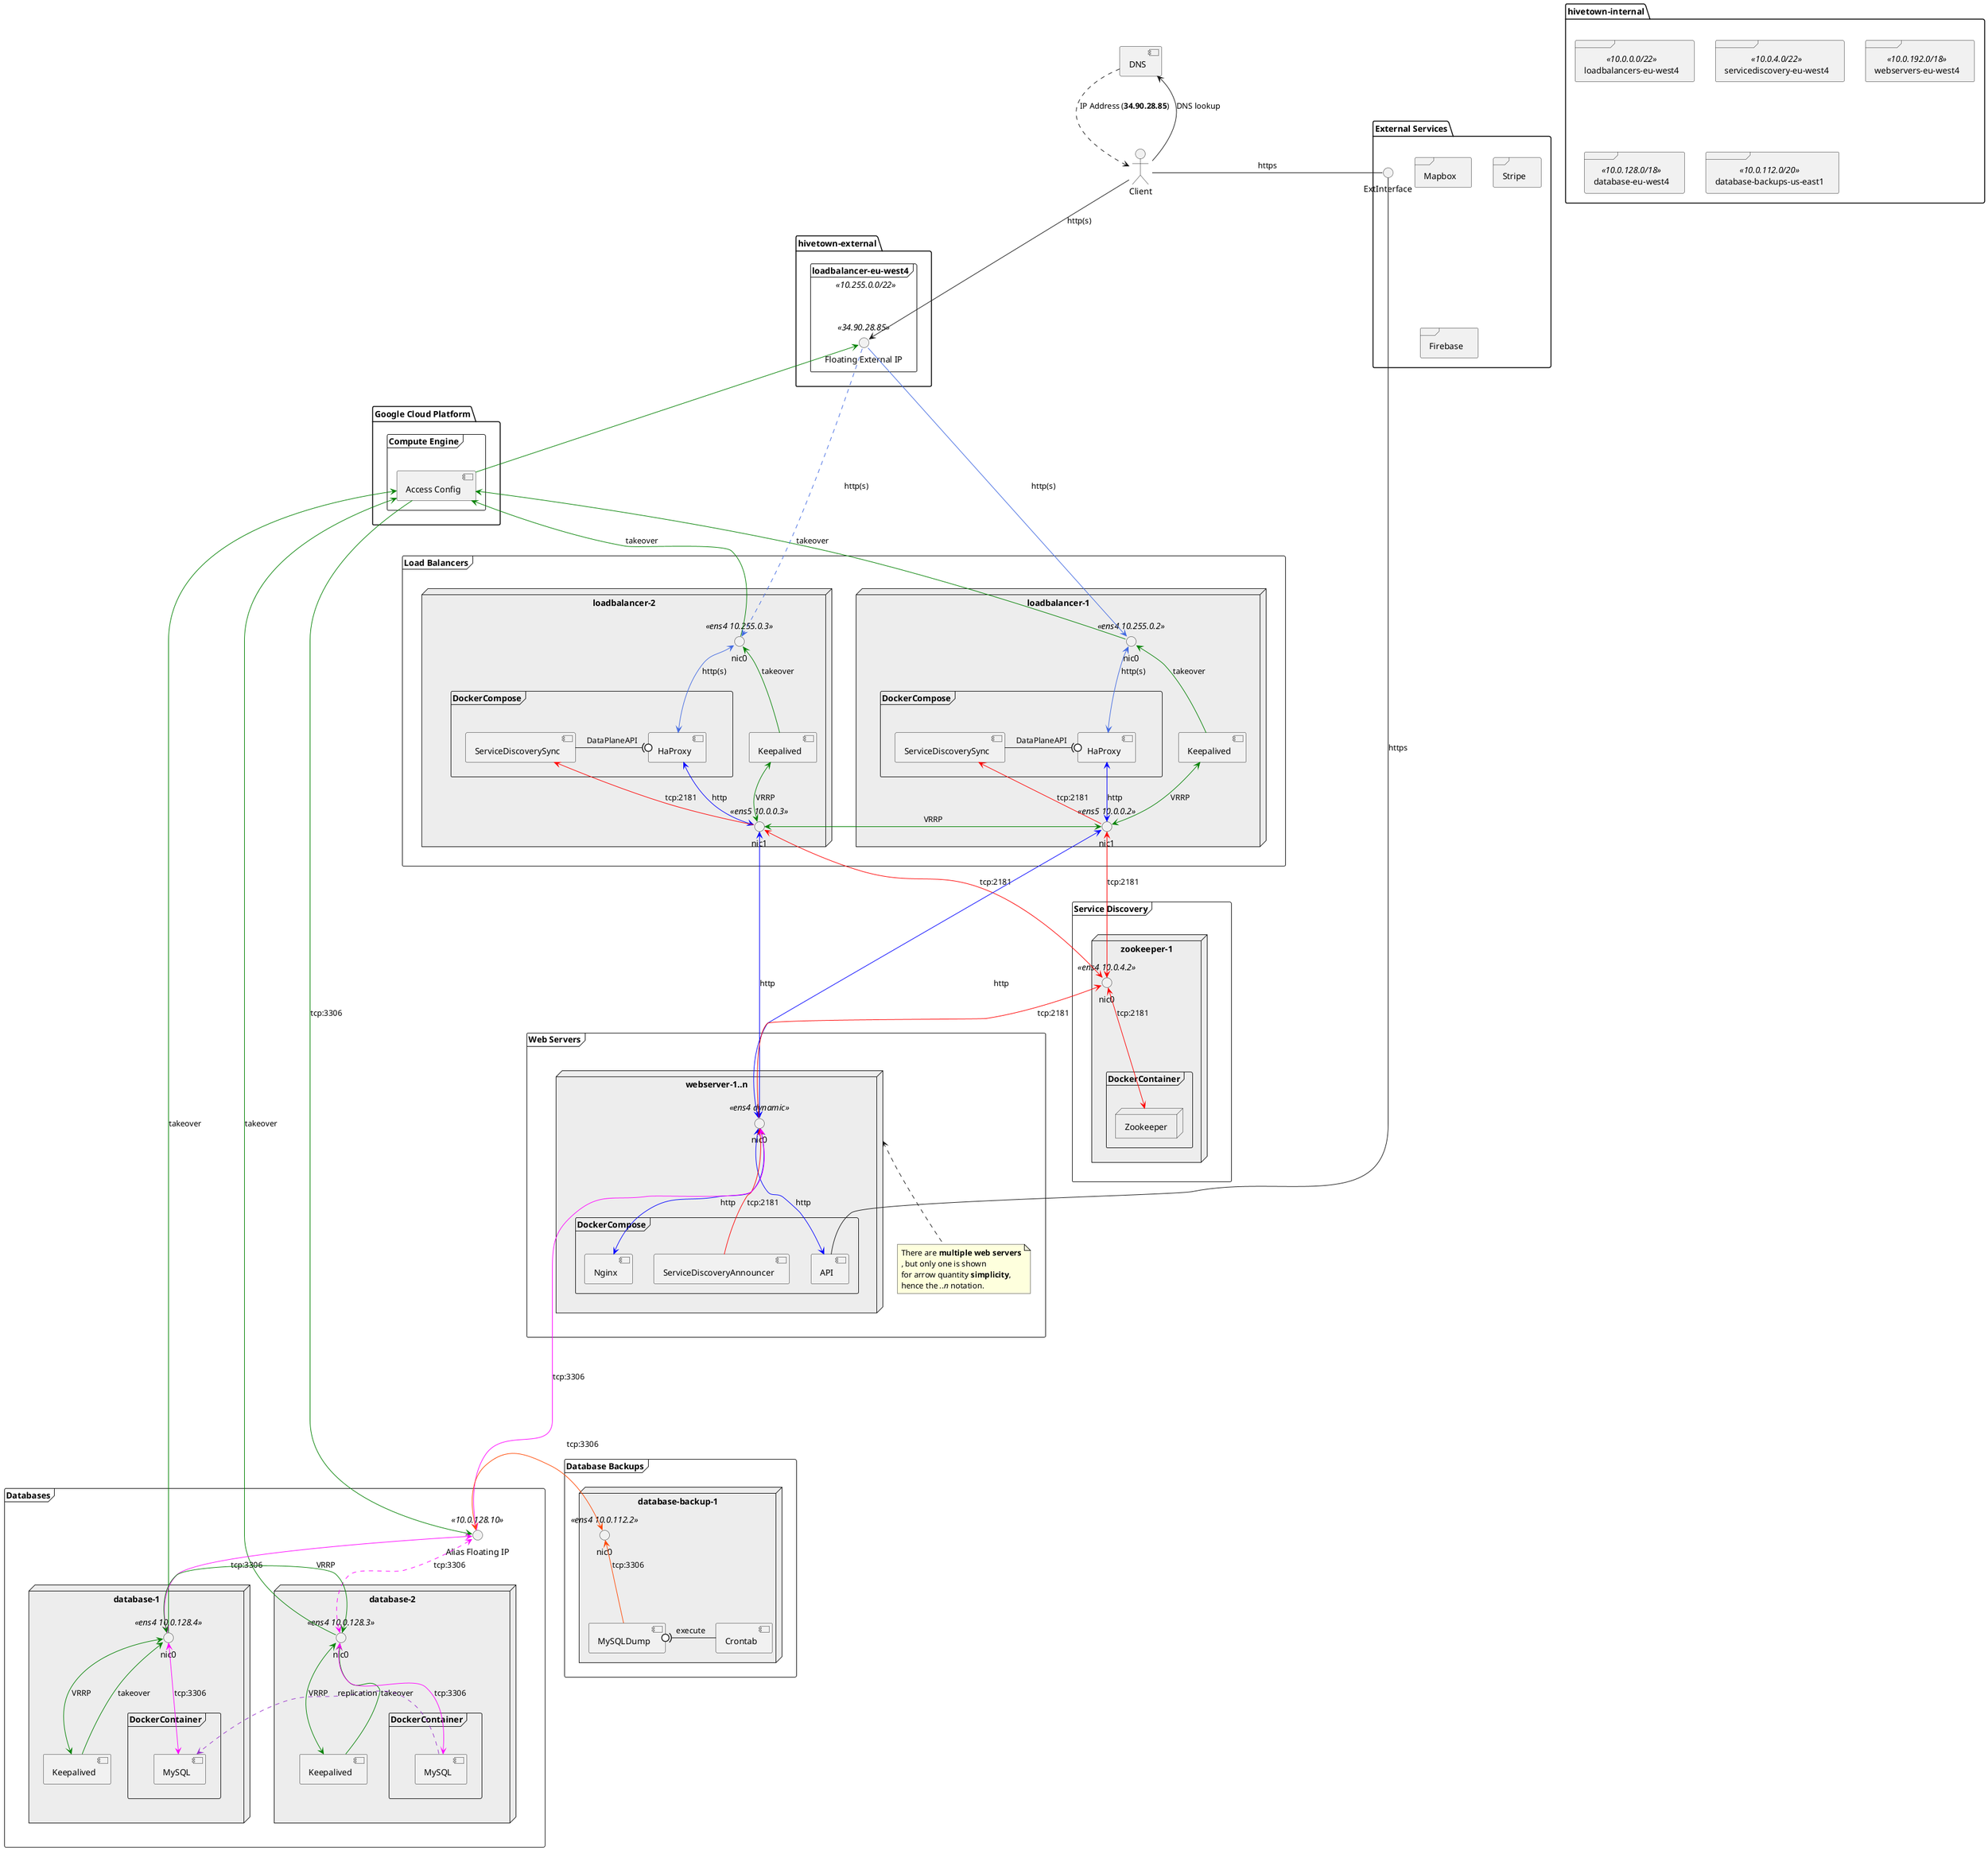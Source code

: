 @startuml "System Architecture"
top to bottom direction

<style>
node {
    BackgroundColor #ededed
}
</style>

actor Client
component DNS

DNS <- Client: DNS lookup
DNS ..> Client: IP Address (<b>34.90.28.85</b>)

folder "hivetown-external" {
    frame "loadbalancer-eu-west4" <<10.255.0.0/22>> {
        interface "Floating External IP" <<34.90.28.85>> as LBFloatingIP
        Client --> LBFloatingIP : http(s)
    }
}

folder "Google Cloud Platform" as GCP {
    frame "Compute Engine" as GCPCE {
        component "Access Config" as GCPCEAccessConfig
        ' GCPCEAccessConfig -[#green]> LBFloatingIP
        LBFloatingIP <-[#green]- GCPCEAccessConfig
    }
}

frame "Load Balancers" as LB {
    ' Load balancer 1 (original active)
    node "loadbalancer-1" as LB1 {
        interface "nic0" <<ens4 10.255.0.2>> as LB1NIC0

        frame DockerCompose as LB1DockerCompose {
            component HaProxy as LB1HaProxy
            component ServiceDiscoverySync as LB1ServiceDiscoverySync
            LB1ServiceDiscoverySync -(0 LB1HaProxy : DataPlaneAPI
        }

        component Keepalived as LB1Keepalived

        interface "nic1" <<ens5 10.0.0.2>> as LB1NIC1

        ' NIC0 on top
        LB1NIC0 -[hidden]- LB1DockerCompose
        LB1NIC0 -[hidden]- LB1Keepalived
        ' Keepalived on left of Docker Compose
        LB1Keepalived -[hidden] LB1DockerCompose
        ' NIC1 on bottom
        LB1DockerCompose -[hidden]- LB1NIC1
        LB1Keepalived -[hidden]- LB1NIC1

        ' HaProxy to external interface
        LB1NIC0 <-[#RoyalBlue]-> LB1HaProxy : http(s)
        ' HaProxy to internal interface
        LB1HaProxy <-[#blue]-> LB1NIC1 : http

        ' Keepalived VRRP
        LB1Keepalived <-[#green]-> LB1NIC1 : VRRP
        ' Keepalived takeover
        LB1NIC0 <-[#green]- LB1Keepalived : takeover
        GCPCEAccessConfig <-[#green]- LB1NIC0 : takeover

        ' interface to Service Discovery
        LB1NIC1 -[#red]-> LB1ServiceDiscoverySync : tcp:2181
    }

    ' Load balancer 2 (original standby/backup)
    node "loadbalancer-2" as LB2 {
        interface "nic0" <<ens4 10.255.0.3>> as LB2NIC0

        frame DockerCompose as LB2DockerCompose {
            component HaProxy as LB2HaProxy
            component ServiceDiscoverySync as LB2ServiceDiscoverySync
            LB2ServiceDiscoverySync -(0 LB2HaProxy : DataPlaneAPI
        }

        component Keepalived as LB2Keepalived

        interface "nic1" <<ens5 10.0.0.3>> as LB2NIC1

        ' NIC0 on top
        LB2NIC0 -[hidden]- LB2DockerCompose
        LB2NIC0 -[hidden]- LB2Keepalived
        ' Keepalived on left of Docker Compose
        LB2Keepalived -[hidden] LB2DockerCompose
        ' NIC1 on bottom
        LB2DockerCompose -[hidden]- LB2NIC1
        LB2Keepalived -[hidden]- LB2NIC1

        ' HaProxy to external interface
        LB2NIC0 <-[#RoyalBlue]-> LB2HaProxy : http(s)
        ' HaProxy to internal interface
        LB2HaProxy <-[#blue]-> LB2NIC1 : http

        ' Keepalived VRRP
        LB2Keepalived <-[#green]-> LB2NIC1 : VRRP
        ' Keepalived takeover
        LB2NIC0 <-[#green]- LB2Keepalived : takeover
        GCPCEAccessConfig <-[#green]- LB2NIC0 : takeover

        ' interface to Service Discovery
        LB2NIC1 -[#red]-> LB2ServiceDiscoverySync : tcp:2181
    }

    ' Keepalived VRRP
    LB1NIC1 <-[#green]> LB2NIC1 : VRRP

    ' Floating IP to interface
    LBFloatingIP -[#RoyalBlue]-> LB1NIC0 : http(s)
    LBFloatingIP .[#RoyalBlue].> LB2NIC0 : http(s)
}

frame "Service Discovery" as SD {
    node "zookeeper-1" as ZK1 {
        interface "nic0" <<ens4 10.0.4.2>> as ZK1NIC0
        
        frame DockerContainer {
            node Zookeeper
        }

        ' Zookeeper to interface
        ZK1NIC0 <-[#red]-> Zookeeper : tcp:2181
        ' interface to LBs interface
        ZK1NIC0 <-[#red]> LB1NIC1 : tcp:2181
        ZK1NIC0 <-[#red]> LB2NIC1 : tcp:2181
    }
}
' SD on bottom of LB1 and LB2
LB1 ----[hidden]down-> SD
LB2 ----[hidden]down-> SD

frame "Web Servers" as WS {
    node "webserver-1..n" as WS1 {
        interface "nic0" <<ens4 dynamic>> as WS1NIC0

        frame DockerCompose as WS1DockerCompose {
            component Nginx as WS1Nginx
            component API as WS1API
            component ServiceDiscoveryAnnouncer as WS1ServiceDiscoveryAnnouncer
        }

        ' Nginx to interface
        WS1NIC0 <-[#blue]-> WS1Nginx : http
        ' API to interface
        WS1NIC0 <-[#blue]-> WS1API : http
        ' interface to LBs interface
        WS1NIC0 <-[#blue]> LB1NIC1 : http
        WS1NIC0 <-[#blue]> LB2NIC1 : http 

        ' ServiceDiscoveryAnnouncer to interface
        WS1NIC0 <-[#red]- WS1ServiceDiscoveryAnnouncer : tcp:2181
        ' interface to SD interface
        ZK1NIC0 <-[#red]- WS1NIC0 : tcp:2181
    }

    note as WSNote
        There are <b>multiple web servers</b>
        , but only one is shown
        for arrow quantity <b>simplicity</b>,
        hence the <i>..n</i> notation.
    end note
    WS1 <. WSNote
    WS1 -[hidden]- WSNote

    ' node "webserver-2..n" as WS2 {
    '     interface "nic0" <<ens4 dynamic>> as WS2NIC0

    '     frame DockerCompose as WS2DockerCompose {
    '         component Nginx as WS2Nginx
    '         component API as WS2API
    '         component ServiceDiscoveryAnnouncer as WS2ServiceDiscoveryAnnouncer
    '     }

    '     ' Nginx to interface
    '     WS2NIC0 <-[#blue]-> WS2Nginx : http
    '     ' API to interface
    '     WS2NIC0 <-[#blue]-> WS2API : http
    '     ' interface to LBs interface
    '     WS2NIC0 <-[#blue]> LB1NIC1 : http
    '     WS2NIC0 <-[#blue]> LB2NIC1 : http 

    '     ' ServiceDiscoveryAnnouncer to interface
    '     WS2NIC0 <-[#red]- WS2ServiceDiscoveryAnnouncer : tcp:2181
    '     ' interface to SD interface
    '     ZK1NIC0 <-[#red]- WS2NIC0 : tcp:2181
    ' }
}
' WS on bottom of LB1 and LB2
LB1 ----[hidden]down-> WS
LB2 ----[hidden]down-> WS

frame "Databases" as DB {
    interface "Alias Floating IP" <<10.0.128.10>> as DBAliasFloatingIP
    GCPCEAccessConfig -[#green]> DBAliasFloatingIP : tcp:3306

    ' Alias Floating IP to WS interface
    DBAliasFloatingIP <-[#ff00ff]> WS1NIC0 : tcp:3306

    node "database-1" as DB1 {
        interface "nic0" <<ens4 10.0.128.4>> as DB1NIC0

        frame DockerContainer as DB1DockerContainer {
            component MySQL as DB1MySQL
        }

        component Keepalived as DB1Keepalived

        ' interface on top
        DB1NIC0 -[hidden]- DB1DockerContainer 
        DB1NIC0 -[hidden]- DB1Keepalived

        ' MySQL to interface
        DB1NIC0 <-[#ff00ff]-> DB1MySQL : tcp:3306

        ' Keepalived VRRP
        DB1NIC0 <-[#green]> DB1Keepalived : VRRP
        ' Keepalived takeover
        DB1NIC0 <-[#green]- DB1Keepalived : takeover
        GCPCEAccessConfig <-[#green]- DB1NIC0 : takeover
    }

    node "database-2" as DB2 {
        interface "nic0" <<ens4 10.0.128.3>> as DB2NIC0

        frame DockerContainer as DB2DockerContainer {
            component MySQL as DB2MySQL
        }

        component Keepalived as DB2Keepalived

        ' interface on top
        DB2NIC0 -[hidden]- DB2DockerContainer
        DB2NIC0 -[hidden]- DB2Keepalived

        ' MySQL to interface
        DB2NIC0 <-[#ff00ff]-> DB2MySQL : tcp:3306

        DB2MySQL .[#DarkOrchid].> DB1MySQL : replication

        ' Keepalived VRRP
        DB2NIC0 <-[#green]> DB2Keepalived : VRRP
        DB2NIC0 <-[#green]- DB2Keepalived : takeover
        GCPCEAccessConfig <----------[#green]- DB2NIC0 : takeover
    }

    ' Alias Floating IP on top
    DBAliasFloatingIP -[hidden]- DB1
    DBAliasFloatingIP -[hidden]- DB2

    ' Alias Floating IP to BDs interfaces
    DBAliasFloatingIP <-[#ff00ff]> DB1NIC0 : tcp:3306
    DBAliasFloatingIP <.[#ff00ff]> DB2NIC0 : tcp:3306

    ' Keepalived VRRP
    DB1NIC0 <-[#green]> DB2NIC0 : VRRP
}

' DB on bottom of WS and SD
WS ----[hidden]down-> DB

frame "Database Backups" as DBB {
    node "database-backup-1" as DBB1 {
        interface "nic0" <<ens4 10.0.112.2>> as DBB1NIC0

        component MySQLDump as DBBMySQLDump
        component Crontab as DBBCrontab

        ' MysqlDump to interface
        DBB1NIC0 <-[#OrangeRed]- DBBMySQLDump : tcp:3306
        ' Crontab to mysqldump
        DBBMySQLDump 0)- DBBCrontab : execute

        ' interface to Alias Floating IP interfaces
        DBB1NIC0 <-[#OrangeRed]> DBAliasFloatingIP : tcp:3306
    }
}

folder "hivetown-internal" {
    frame "loadbalancers-eu-west4" <<10.0.0.0/22>>
    frame "servicediscovery-eu-west4" <<10.0.4.0/22>>
    frame "webservers-eu-west4" <<10.0.192.0/18>>
    frame "database-eu-west4" <<10.0.128.0/18>>
    frame "database-backups-us-east1" <<10.0.112.0/20>>
}

folder "External Services" as Ext {
    interface ExtInterface
    frame "Mapbox" as Mapbox
    frame "Stripe" as Stripe
    frame "Firebase" as Firebase
}
ExtInterface - WS1API : https
Client - ExtInterface : https